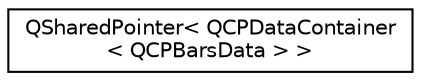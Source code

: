 digraph "Graphical Class Hierarchy"
{
 // LATEX_PDF_SIZE
  edge [fontname="Helvetica",fontsize="10",labelfontname="Helvetica",labelfontsize="10"];
  node [fontname="Helvetica",fontsize="10",shape=record];
  rankdir="LR";
  Node0 [label="QSharedPointer\< QCPDataContainer\l\< QCPBarsData \> \>",height=0.2,width=0.4,color="black", fillcolor="white", style="filled",URL="$classQSharedPointer_3_01QCPDataContainer_3_01QCPBarsData_01_4_01_4.html",tooltip=" "];
}
